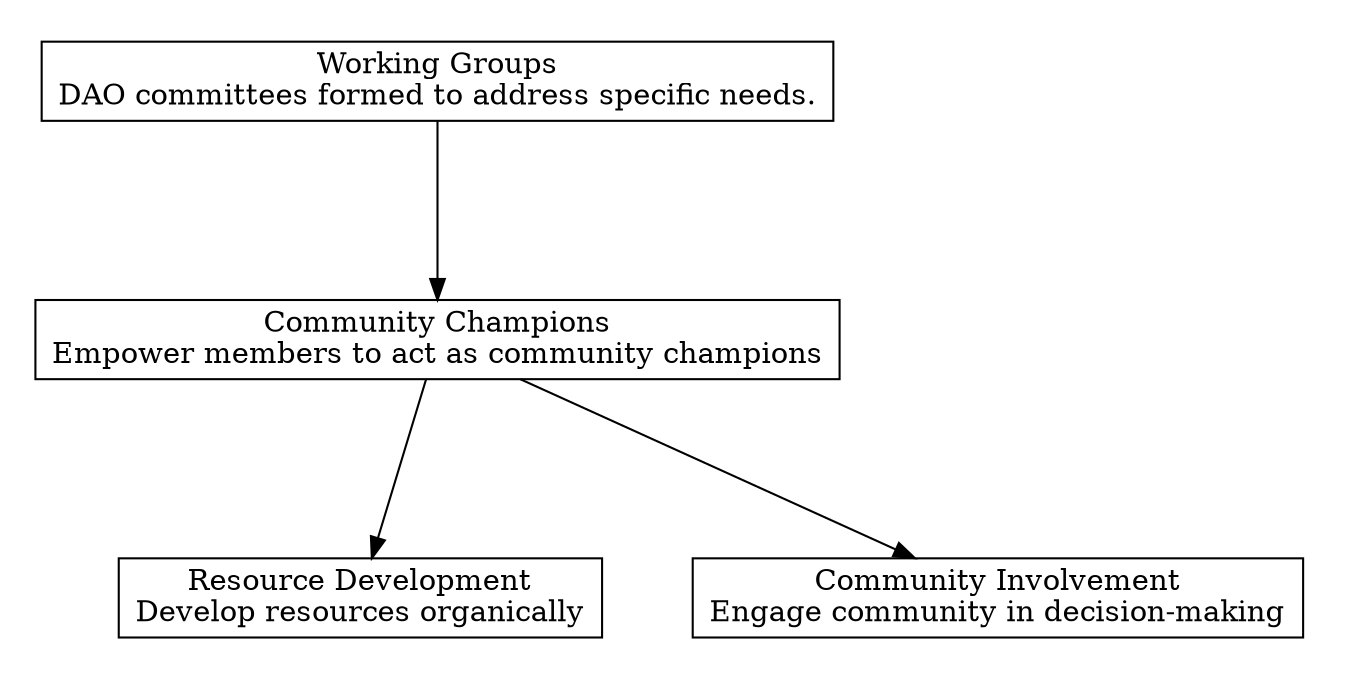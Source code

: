 digraph "" {
	graph [nodesep=0.6,
		rankdir=TB,
		ranksep=1.2
	];
	node [label="\N",
		shape=box
	];
	subgraph cluster_predecessors {
		graph [rank=max,
			style=invis
		];
		"Working Groups"	[label="Working Groups\nDAO committees formed to address specific needs."];
	}
	subgraph cluster_descendants {
		graph [rank=min,
			style=invis
		];
		"Community Involvement"	[label="Community Involvement\nEngage community in decision-making"];
		"Resource Development"	[label="Resource Development\nDevelop resources organically"];
	}
	"Community Champions"	[label="Community Champions\nEmpower members to act as community champions"];
	"Community Champions" -> "Community Involvement";
	"Community Champions" -> "Resource Development";
	"Working Groups" -> "Community Champions";
}
